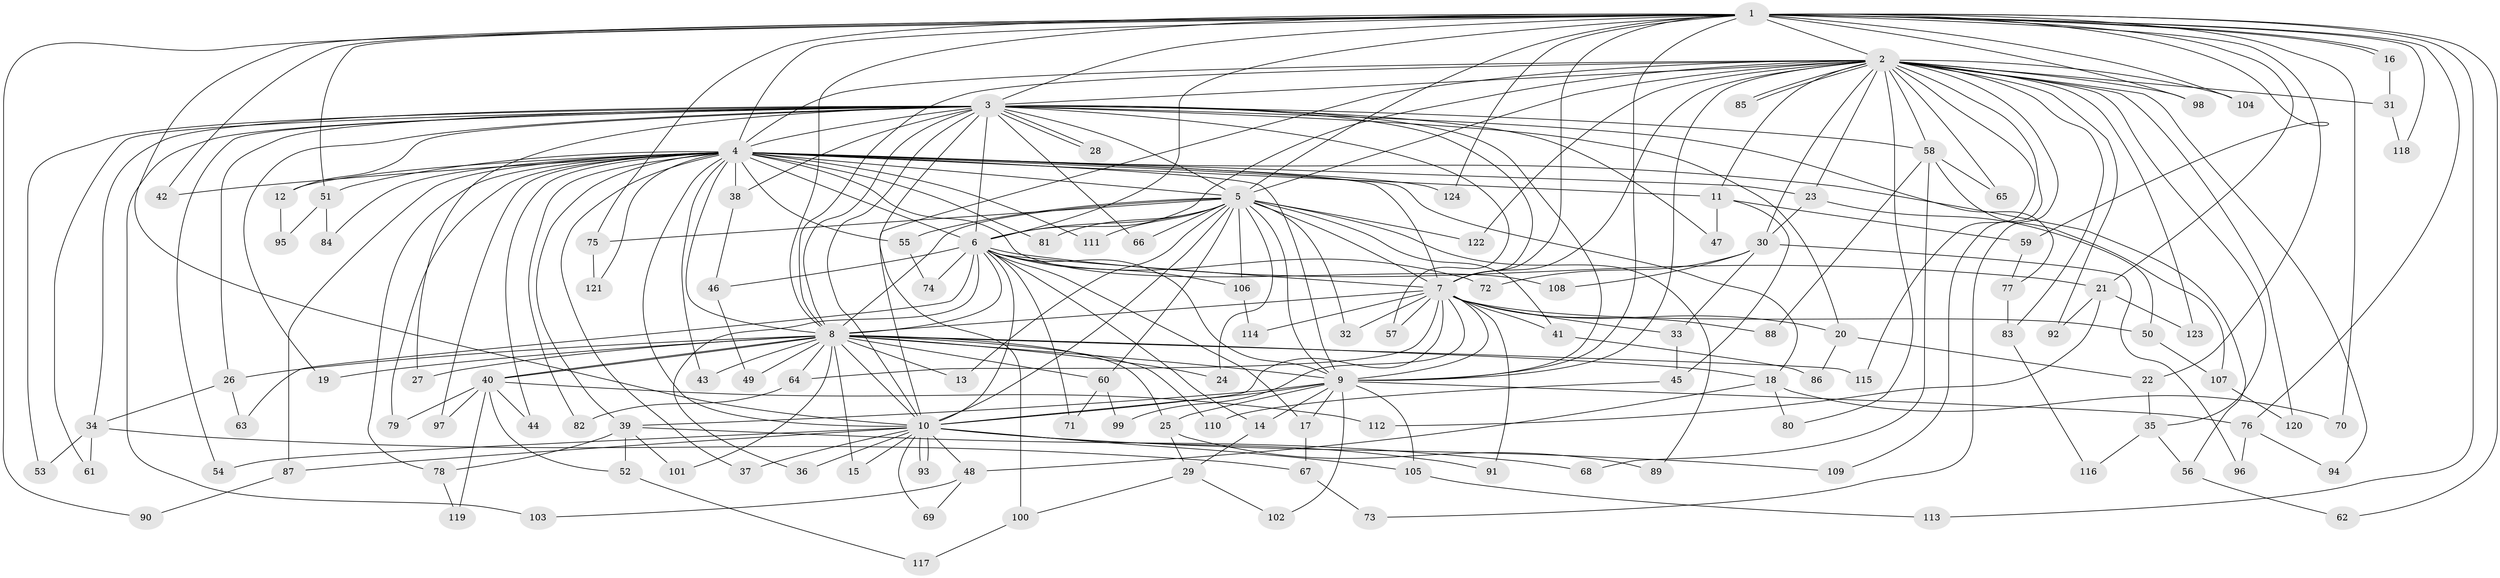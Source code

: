 // Generated by graph-tools (version 1.1) at 2025/34/03/09/25 02:34:51]
// undirected, 124 vertices, 273 edges
graph export_dot {
graph [start="1"]
  node [color=gray90,style=filled];
  1;
  2;
  3;
  4;
  5;
  6;
  7;
  8;
  9;
  10;
  11;
  12;
  13;
  14;
  15;
  16;
  17;
  18;
  19;
  20;
  21;
  22;
  23;
  24;
  25;
  26;
  27;
  28;
  29;
  30;
  31;
  32;
  33;
  34;
  35;
  36;
  37;
  38;
  39;
  40;
  41;
  42;
  43;
  44;
  45;
  46;
  47;
  48;
  49;
  50;
  51;
  52;
  53;
  54;
  55;
  56;
  57;
  58;
  59;
  60;
  61;
  62;
  63;
  64;
  65;
  66;
  67;
  68;
  69;
  70;
  71;
  72;
  73;
  74;
  75;
  76;
  77;
  78;
  79;
  80;
  81;
  82;
  83;
  84;
  85;
  86;
  87;
  88;
  89;
  90;
  91;
  92;
  93;
  94;
  95;
  96;
  97;
  98;
  99;
  100;
  101;
  102;
  103;
  104;
  105;
  106;
  107;
  108;
  109;
  110;
  111;
  112;
  113;
  114;
  115;
  116;
  117;
  118;
  119;
  120;
  121;
  122;
  123;
  124;
  1 -- 2;
  1 -- 3;
  1 -- 4;
  1 -- 5;
  1 -- 6;
  1 -- 7;
  1 -- 8;
  1 -- 9;
  1 -- 10;
  1 -- 16;
  1 -- 16;
  1 -- 21;
  1 -- 22;
  1 -- 42;
  1 -- 51;
  1 -- 59;
  1 -- 62;
  1 -- 70;
  1 -- 75;
  1 -- 76;
  1 -- 90;
  1 -- 98;
  1 -- 104;
  1 -- 113;
  1 -- 118;
  1 -- 124;
  2 -- 3;
  2 -- 4;
  2 -- 5;
  2 -- 6;
  2 -- 7;
  2 -- 8;
  2 -- 9;
  2 -- 10;
  2 -- 11;
  2 -- 23;
  2 -- 30;
  2 -- 31;
  2 -- 35;
  2 -- 58;
  2 -- 65;
  2 -- 73;
  2 -- 80;
  2 -- 83;
  2 -- 85;
  2 -- 85;
  2 -- 92;
  2 -- 94;
  2 -- 98;
  2 -- 104;
  2 -- 109;
  2 -- 115;
  2 -- 120;
  2 -- 122;
  2 -- 123;
  3 -- 4;
  3 -- 5;
  3 -- 6;
  3 -- 7;
  3 -- 8;
  3 -- 9;
  3 -- 10;
  3 -- 12;
  3 -- 19;
  3 -- 20;
  3 -- 26;
  3 -- 27;
  3 -- 28;
  3 -- 28;
  3 -- 34;
  3 -- 38;
  3 -- 47;
  3 -- 53;
  3 -- 54;
  3 -- 57;
  3 -- 58;
  3 -- 61;
  3 -- 66;
  3 -- 77;
  3 -- 100;
  3 -- 103;
  4 -- 5;
  4 -- 6;
  4 -- 7;
  4 -- 8;
  4 -- 9;
  4 -- 10;
  4 -- 11;
  4 -- 12;
  4 -- 18;
  4 -- 23;
  4 -- 37;
  4 -- 38;
  4 -- 39;
  4 -- 42;
  4 -- 43;
  4 -- 44;
  4 -- 51;
  4 -- 55;
  4 -- 56;
  4 -- 78;
  4 -- 79;
  4 -- 81;
  4 -- 82;
  4 -- 84;
  4 -- 87;
  4 -- 97;
  4 -- 108;
  4 -- 111;
  4 -- 121;
  4 -- 124;
  5 -- 6;
  5 -- 7;
  5 -- 8;
  5 -- 9;
  5 -- 10;
  5 -- 13;
  5 -- 24;
  5 -- 32;
  5 -- 41;
  5 -- 55;
  5 -- 60;
  5 -- 66;
  5 -- 75;
  5 -- 81;
  5 -- 89;
  5 -- 106;
  5 -- 111;
  5 -- 122;
  6 -- 7;
  6 -- 8;
  6 -- 9;
  6 -- 10;
  6 -- 14;
  6 -- 17;
  6 -- 21;
  6 -- 36;
  6 -- 46;
  6 -- 63;
  6 -- 71;
  6 -- 72;
  6 -- 74;
  6 -- 106;
  7 -- 8;
  7 -- 9;
  7 -- 10;
  7 -- 20;
  7 -- 32;
  7 -- 33;
  7 -- 41;
  7 -- 50;
  7 -- 57;
  7 -- 64;
  7 -- 88;
  7 -- 91;
  7 -- 99;
  7 -- 114;
  8 -- 9;
  8 -- 10;
  8 -- 13;
  8 -- 15;
  8 -- 18;
  8 -- 19;
  8 -- 24;
  8 -- 25;
  8 -- 26;
  8 -- 27;
  8 -- 40;
  8 -- 40;
  8 -- 43;
  8 -- 49;
  8 -- 60;
  8 -- 64;
  8 -- 101;
  8 -- 110;
  8 -- 115;
  9 -- 10;
  9 -- 14;
  9 -- 17;
  9 -- 25;
  9 -- 39;
  9 -- 76;
  9 -- 102;
  9 -- 105;
  10 -- 15;
  10 -- 36;
  10 -- 37;
  10 -- 48;
  10 -- 54;
  10 -- 69;
  10 -- 87;
  10 -- 91;
  10 -- 93;
  10 -- 93;
  10 -- 105;
  10 -- 109;
  11 -- 45;
  11 -- 47;
  11 -- 59;
  12 -- 95;
  14 -- 29;
  16 -- 31;
  17 -- 67;
  18 -- 48;
  18 -- 70;
  18 -- 80;
  20 -- 22;
  20 -- 86;
  21 -- 92;
  21 -- 112;
  21 -- 123;
  22 -- 35;
  23 -- 30;
  23 -- 50;
  25 -- 29;
  25 -- 89;
  26 -- 34;
  26 -- 63;
  29 -- 100;
  29 -- 102;
  30 -- 33;
  30 -- 72;
  30 -- 96;
  30 -- 108;
  31 -- 118;
  33 -- 45;
  34 -- 53;
  34 -- 61;
  34 -- 67;
  35 -- 56;
  35 -- 116;
  38 -- 46;
  39 -- 52;
  39 -- 68;
  39 -- 78;
  39 -- 101;
  40 -- 44;
  40 -- 52;
  40 -- 79;
  40 -- 97;
  40 -- 112;
  40 -- 119;
  41 -- 86;
  45 -- 110;
  46 -- 49;
  48 -- 69;
  48 -- 103;
  50 -- 107;
  51 -- 84;
  51 -- 95;
  52 -- 117;
  55 -- 74;
  56 -- 62;
  58 -- 65;
  58 -- 68;
  58 -- 88;
  58 -- 107;
  59 -- 77;
  60 -- 71;
  60 -- 99;
  64 -- 82;
  67 -- 73;
  75 -- 121;
  76 -- 94;
  76 -- 96;
  77 -- 83;
  78 -- 119;
  83 -- 116;
  87 -- 90;
  100 -- 117;
  105 -- 113;
  106 -- 114;
  107 -- 120;
}
